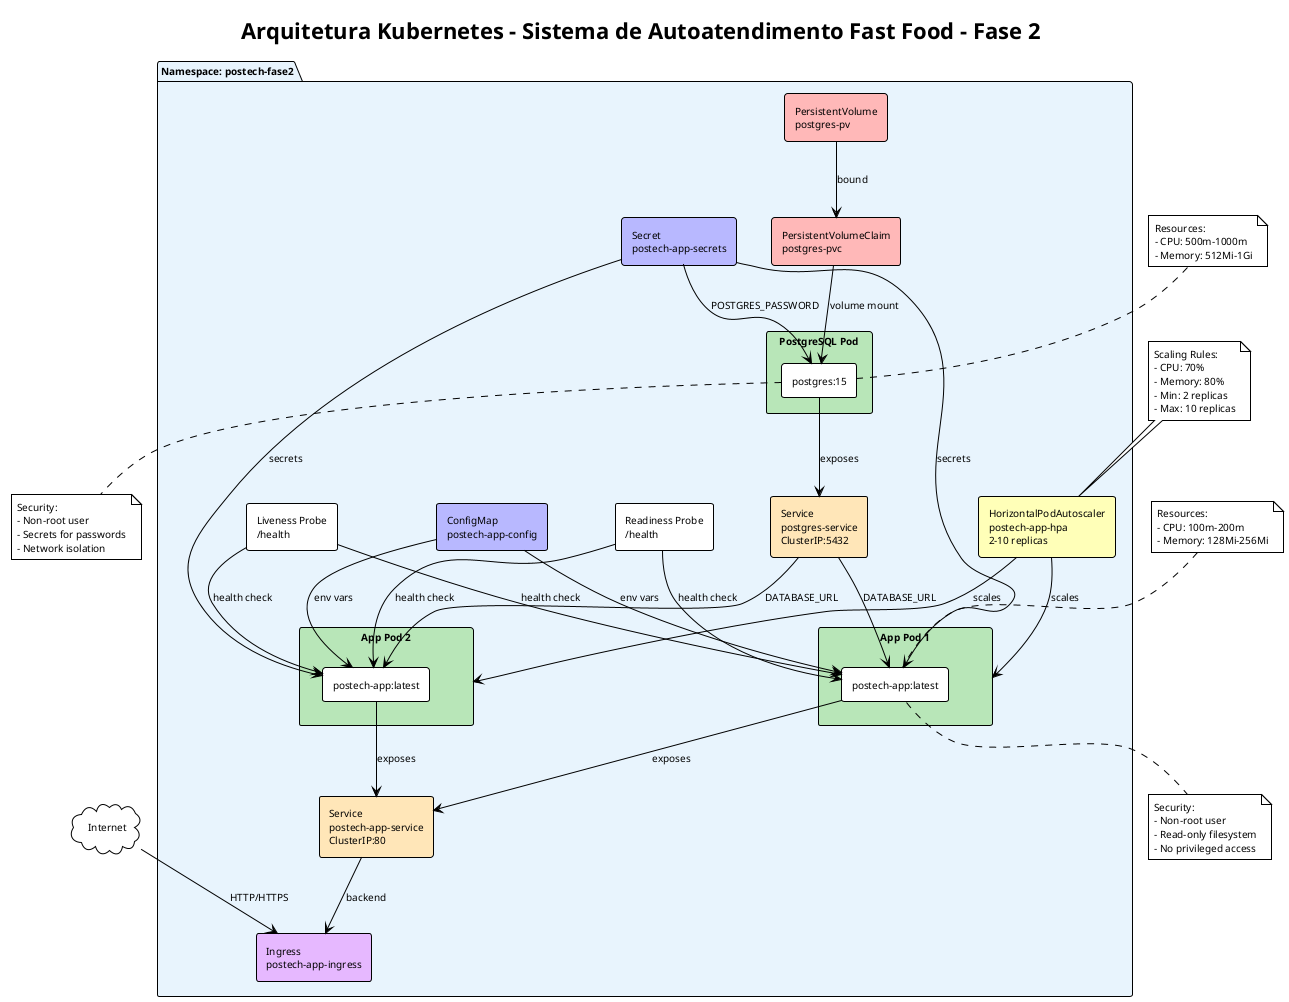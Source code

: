 @startuml Arquitetura Kubernetes - Fase 2
title Arquitetura Kubernetes - Sistema de Autoatendimento Fast Food - Fase 2

!theme plain
skinparam backgroundColor #FFFFFF
skinparam defaultFontName Arial
skinparam defaultFontSize 10

!define NAMESPACE_COLOR #E8F4FD
!define POD_COLOR #B8E6B8
!define SERVICE_COLOR #FFE6B8
!define INGRESS_COLOR #E6B8FF
!define PV_COLOR #FFB8B8
!define CONFIG_COLOR #B8B8FF
!define HPA_COLOR #FFFFB8

package "Namespace: postech-fase2" as NS NAMESPACE_COLOR {

    ' ConfigMaps e Secrets
    rectangle "ConfigMap\npostech-app-config" as CM CONFIG_COLOR
    rectangle "Secret\npostech-app-secrets" as SEC CONFIG_COLOR

    ' Persistent Volumes
    rectangle "PersistentVolume\npostgres-pv" as PV PV_COLOR
    rectangle "PersistentVolumeClaim\npostgres-pvc" as PVC PV_COLOR

    ' PostgreSQL
    rectangle "PostgreSQL Pod" as PG_POD POD_COLOR {
        rectangle "postgres:15" as PG_CONTAINER
    }
    rectangle "Service\npostgres-service\nClusterIP:5432" as PG_SVC SERVICE_COLOR

    ' Aplicação Principal
    rectangle "App Pod 1" as APP_POD1 POD_COLOR {
        rectangle "postech-app:latest" as APP_CONTAINER1
    }
    rectangle "App Pod 2" as APP_POD2 POD_COLOR {
        rectangle "postech-app:latest" as APP_CONTAINER2
    }
    rectangle "Service\npostech-app-service\nClusterIP:80" as APP_SVC SERVICE_COLOR

    ' HPA
    rectangle "HorizontalPodAutoscaler\npostech-app-hpa\n2-10 replicas" as HPA HPA_COLOR

    ' Ingress
    rectangle "Ingress\npostech-app-ingress" as ING INGRESS_COLOR

    ' Health Checks
    rectangle "Liveness Probe\n/health" as LP
    rectangle "Readiness Probe\n/health" as RP

}

' Conexões
CM --> APP_CONTAINER1 : env vars
CM --> APP_CONTAINER2 : env vars
SEC --> APP_CONTAINER1 : secrets
SEC --> APP_CONTAINER2 : secrets
SEC --> PG_CONTAINER : POSTGRES_PASSWORD

PV --> PVC : bound
PVC --> PG_CONTAINER : volume mount

PG_CONTAINER --> PG_SVC : exposes
PG_SVC --> APP_CONTAINER1 : DATABASE_URL
PG_SVC --> APP_CONTAINER2 : DATABASE_URL

APP_CONTAINER1 --> APP_SVC : exposes
APP_CONTAINER2 --> APP_SVC : exposes
APP_SVC --> ING : backend

HPA --> APP_POD1 : scales
HPA --> APP_POD2 : scales

LP --> APP_CONTAINER1 : health check
RP --> APP_CONTAINER1 : health check
LP --> APP_CONTAINER2 : health check
RP --> APP_CONTAINER2 : health check

' External
cloud "Internet" as INTERNET
INTERNET --> ING : HTTP/HTTPS

' Resource Limits
note top of APP_CONTAINER1
  Resources:
  - CPU: 100m-200m
  - Memory: 128Mi-256Mi
end note

note top of PG_CONTAINER
  Resources:
  - CPU: 500m-1000m
  - Memory: 512Mi-1Gi
end note

note top of HPA
  Scaling Rules:
  - CPU: 70%
  - Memory: 80%
  - Min: 2 replicas
  - Max: 10 replicas
end note

' Security
note bottom of APP_CONTAINER1
  Security:
  - Non-root user
  - Read-only filesystem
  - No privileged access
end note

note bottom of PG_CONTAINER
  Security:
  - Non-root user
  - Secrets for passwords
  - Network isolation
end note

@enduml 